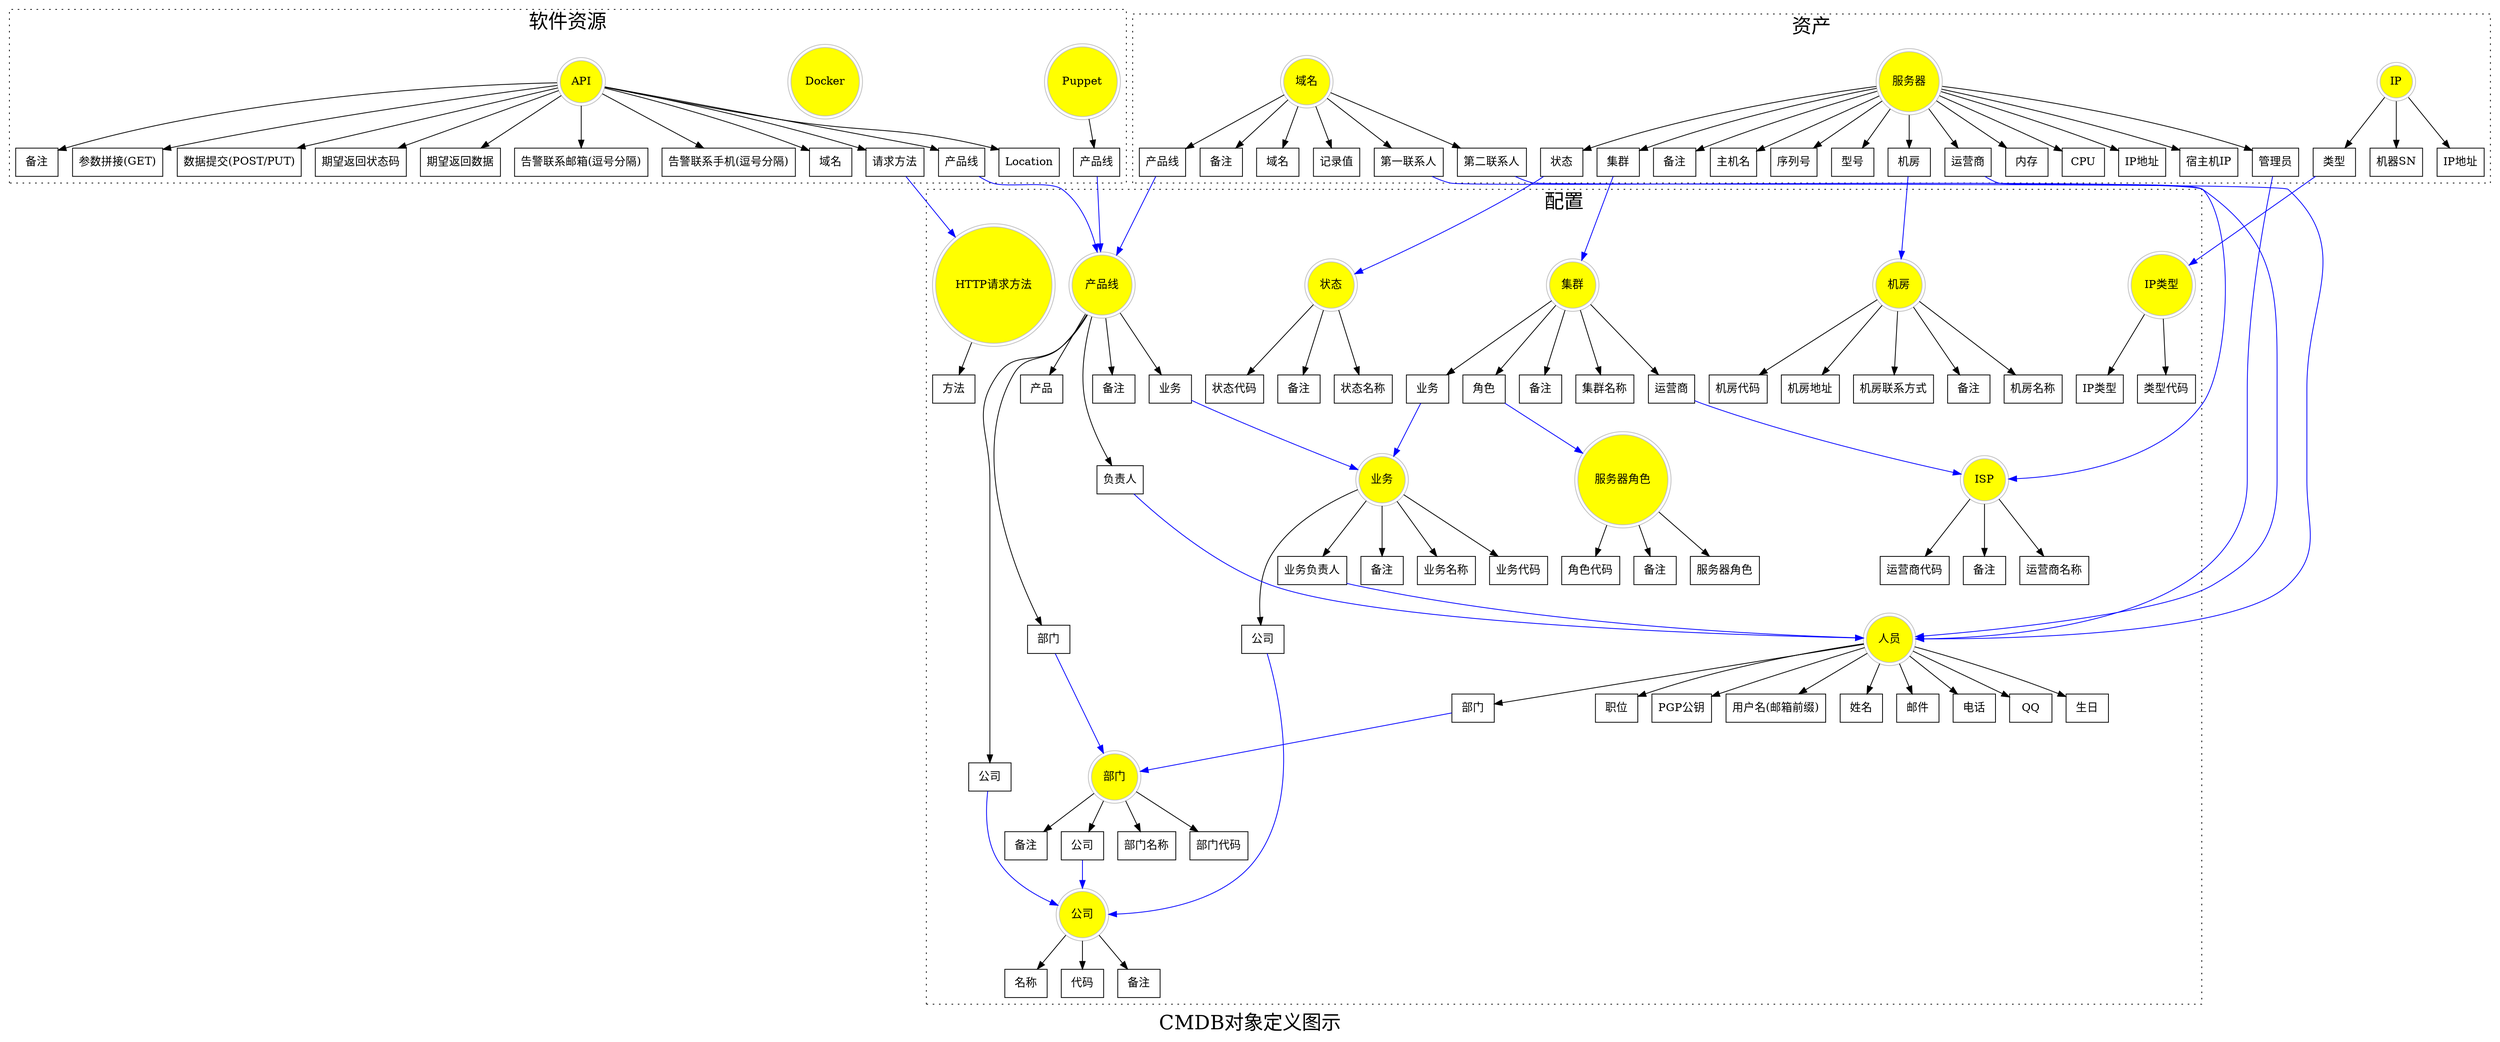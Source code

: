 digraph cmdb {
 label="CMDB对象定义图示"; 
fontsize=25;
 rankdir=TB;
    subgraph cluster_配置 {
 label="配置";
 style="dotted";

    "HTTP请求方法" [shape="doublecircle", color="gray", style="filled", fillcolor="yellow"];
        "HTTP请求方法_method" [label="方法", shape="record"];
        "HTTP请求方法" -> "HTTP请求方法_method";
    "IP类型" [shape="doublecircle", color="gray", style="filled", fillcolor="yellow"];
        "IP类型_iptype" [label="IP类型", shape="record"];
        "IP类型" -> "IP类型_iptype";
        "IP类型_code" [label="类型代码", shape="record"];
        "IP类型" -> "IP类型_code";
    "ISP" [shape="doublecircle", color="gray", style="filled", fillcolor="yellow"];
        "ISP_isp" [label="运营商名称", shape="record"];
        "ISP" -> "ISP_isp";
        "ISP_code" [label="运营商代码", shape="record"];
        "ISP" -> "ISP_code";
        "ISP_comment" [label="备注", shape="record"];
        "ISP" -> "ISP_comment";
    "部门" [shape="doublecircle", color="gray", style="filled", fillcolor="yellow"];
        "部门_corp" [label="公司", shape="record"];
        "部门" -> "部门_corp";
        "部门_corp" -> "公司" [color="blue",side="l"];
        "部门_name" [label="部门名称", shape="record"];
        "部门" -> "部门_name";
        "部门_code" [label="部门代码", shape="record"];
        "部门" -> "部门_code";
        "部门_comment" [label="备注", shape="record"];
        "部门" -> "部门_comment";
    "产品线" [shape="doublecircle", color="gray", style="filled", fillcolor="yellow"];
        "产品线_level1" [label="公司", shape="record"];
        "产品线" -> "产品线_level1";
        "产品线_level1" -> "公司" [color="blue",side="l"];
        "产品线_level2" [label="部门", shape="record"];
        "产品线" -> "产品线_level2";
        "产品线_level2" -> "部门" [color="blue",side="l"];
        "产品线_level3" [label="业务", shape="record"];
        "产品线" -> "产品线_level3";
        "产品线_level3" -> "业务" [color="blue",side="l"];
        "产品线_level4" [label="产品", shape="record"];
        "产品线" -> "产品线_level4";
        "产品线_contact" [label="负责人", shape="record"];
        "产品线" -> "产品线_contact";
        "产品线_contact" -> "人员" [color="blue",side="l"];
        "产品线_comment" [label="备注", shape="record"];
        "产品线" -> "产品线_comment";
    "服务器角色" [shape="doublecircle", color="gray", style="filled", fillcolor="yellow"];
        "服务器角色_role" [label="服务器角色", shape="record"];
        "服务器角色" -> "服务器角色_role";
        "服务器角色_code" [label="角色代码", shape="record"];
        "服务器角色" -> "服务器角色_code";
        "服务器角色_comment" [label="备注", shape="record"];
        "服务器角色" -> "服务器角色_comment";
    "公司" [shape="doublecircle", color="gray", style="filled", fillcolor="yellow"];
        "公司_name" [label="名称", shape="record"];
        "公司" -> "公司_name";
        "公司_code" [label="代码", shape="record"];
        "公司" -> "公司_code";
        "公司_comment" [label="备注", shape="record"];
        "公司" -> "公司_comment";
    "机房" [shape="doublecircle", color="gray", style="filled", fillcolor="yellow"];
        "机房_idc" [label="机房名称", shape="record"];
        "机房" -> "机房_idc";
        "机房_code" [label="机房代码", shape="record"];
        "机房" -> "机房_code";
        "机房_address" [label="机房地址", shape="record"];
        "机房" -> "机房_address";
        "机房_contact" [label="机房联系方式", shape="record"];
        "机房" -> "机房_contact";
        "机房_comment" [label="备注", shape="record"];
        "机房" -> "机房_comment";
    "集群" [shape="doublecircle", color="gray", style="filled", fillcolor="yellow"];
        "集群_name" [label="集群名称", shape="record"];
        "集群" -> "集群_name";
        "集群_business" [label="业务", shape="record"];
        "集群" -> "集群_business";
        "集群_business" -> "业务" [color="blue",side="l"];
        "集群_isp" [label="运营商", shape="record"];
        "集群" -> "集群_isp";
        "集群_isp" -> "ISP" [color="blue",side="l"];
        "集群_role" [label="角色", shape="record"];
        "集群" -> "集群_role";
        "集群_role" -> "服务器角色" [color="blue",side="l"];
        "集群_comment" [label="备注", shape="record"];
        "集群" -> "集群_comment";
    "人员" [shape="doublecircle", color="gray", style="filled", fillcolor="yellow"];
        "人员_staff" [label="用户名(邮箱前缀)", shape="record"];
        "人员" -> "人员_staff";
        "人员_name" [label="姓名", shape="record"];
        "人员" -> "人员_name";
        "人员_email" [label="邮件", shape="record"];
        "人员" -> "人员_email";
        "人员_phone" [label="电话", shape="record"];
        "人员" -> "人员_phone";
        "人员_qq" [label="QQ", shape="record"];
        "人员" -> "人员_qq";
        "人员_birth" [label="生日", shape="record"];
        "人员" -> "人员_birth";
        "人员_depart" [label="部门", shape="record"];
        "人员" -> "人员_depart";
        "人员_depart" -> "部门" [color="blue",side="l"];
        "人员_title" [label="职位", shape="record"];
        "人员" -> "人员_title";
        "人员_pgppub" [label="PGP公钥", shape="record"];
        "人员" -> "人员_pgppub";
    "业务" [shape="doublecircle", color="gray", style="filled", fillcolor="yellow"];
        "业务_name" [label="业务名称", shape="record"];
        "业务" -> "业务_name";
        "业务_code" [label="业务代码", shape="record"];
        "业务" -> "业务_code";
        "业务_corp" [label="公司", shape="record"];
        "业务" -> "业务_corp";
        "业务_corp" -> "公司" [color="blue",side="l"];
        "业务_contact" [label="业务负责人", shape="record"];
        "业务" -> "业务_contact";
        "业务_contact" -> "人员" [color="blue",side="l"];
        "业务_comment" [label="备注", shape="record"];
        "业务" -> "业务_comment";
    "状态" [shape="doublecircle", color="gray", style="filled", fillcolor="yellow"];
        "状态_status" [label="状态名称", shape="record"];
        "状态" -> "状态_status";
        "状态_code" [label="状态代码", shape="record"];
        "状态" -> "状态_code";
        "状态_comment" [label="备注", shape="record"];
        "状态" -> "状态_comment";
}
    subgraph cluster_软件资源 {
 label="软件资源";
 style="dotted";

    "API" [shape="doublecircle", color="gray", style="filled", fillcolor="yellow"];
        "API_domain" [label="域名", shape="record"];
        "API" -> "API_domain";
        "API_location" [label="Location", shape="record"];
        "API" -> "API_location";
        "API_product" [label="产品线", shape="record"];
        "API" -> "API_product";
        "API_product" -> "产品线" [color="blue",side="l"];
        "API_comment" [label="备注", shape="record"];
        "API" -> "API_comment";
        "API_method" [label="请求方法", shape="record"];
        "API" -> "API_method";
        "API_method" -> "HTTP请求方法" [color="blue",side="l"];
        "API_param" [label="参数拼接(GET)", shape="record"];
        "API" -> "API_param";
        "API_data" [label="数据提交(POST/PUT)", shape="record"];
        "API" -> "API_data";
        "API_responsecode" [label="期望返回状态码", shape="record"];
        "API" -> "API_responsecode";
        "API_responsedata" [label="期望返回数据", shape="record"];
        "API" -> "API_responsedata";
        "API_alertemail" [label="告警联系邮箱(逗号分隔)", shape="record"];
        "API" -> "API_alertemail";
        "API_alertphone" [label="告警联系手机(逗号分隔)", shape="record"];
        "API" -> "API_alertphone";
    "Docker" [shape="doublecircle", color="gray", style="filled", fillcolor="yellow"];
    "Puppet" [shape="doublecircle", color="gray", style="filled", fillcolor="yellow"];
        "Puppet_product" [label="产品线", shape="record"];
        "Puppet" -> "Puppet_product";
        "Puppet_product" -> "产品线" [color="blue",side="l"];
}
    subgraph cluster_资产 {
 label="资产";
 style="dotted";

    "IP" [shape="doublecircle", color="gray", style="filled", fillcolor="yellow"];
        "IP_ip" [label="IP地址", shape="record"];
        "IP" -> "IP_ip";
        "IP_iptype" [label="类型", shape="record"];
        "IP" -> "IP_iptype";
        "IP_iptype" -> "IP类型" [color="blue",side="l"];
        "IP_sn" [label="机器SN", shape="record"];
        "IP" -> "IP_sn";
    "服务器" [shape="doublecircle", color="gray", style="filled", fillcolor="yellow"];
        "服务器_hostname" [label="主机名", shape="record"];
        "服务器" -> "服务器_hostname";
        "服务器_sn" [label="序列号", shape="record"];
        "服务器" -> "服务器_sn";
        "服务器_model" [label="型号", shape="record"];
        "服务器" -> "服务器_model";
        "服务器_mem" [label="内存", shape="record"];
        "服务器" -> "服务器_mem";
        "服务器_cpu" [label="CPU", shape="record"];
        "服务器" -> "服务器_cpu";
        "服务器_ip" [label="IP地址", shape="record"];
        "服务器" -> "服务器_ip";
        "服务器_hypervisor-ip" [label="宿主机IP", shape="record"];
        "服务器" -> "服务器_hypervisor-ip";
        "服务器_administrator" [label="管理员", shape="record"];
        "服务器" -> "服务器_administrator";
        "服务器_administrator" -> "人员" [color="blue",side="l"];
        "服务器_cluster" [label="集群", shape="record"];
        "服务器" -> "服务器_cluster";
        "服务器_cluster" -> "集群" [color="blue",side="l"];
        "服务器_status" [label="状态", shape="record"];
        "服务器" -> "服务器_status";
        "服务器_status" -> "状态" [color="blue",side="l"];
        "服务器_location" [label="机房", shape="record"];
        "服务器" -> "服务器_location";
        "服务器_location" -> "机房" [color="blue",side="l"];
        "服务器_isp" [label="运营商", shape="record"];
        "服务器" -> "服务器_isp";
        "服务器_isp" -> "ISP" [color="blue",side="l"];
        "服务器_comment" [label="备注", shape="record"];
        "服务器" -> "服务器_comment";
    "域名" [shape="doublecircle", color="gray", style="filled", fillcolor="yellow"];
        "域名_domain" [label="域名", shape="record"];
        "域名" -> "域名_domain";
        "域名_record" [label="记录值", shape="record"];
        "域名" -> "域名_record";
        "域名_contact1" [label="第一联系人", shape="record"];
        "域名" -> "域名_contact1";
        "域名_contact1" -> "人员" [color="blue",side="l"];
        "域名_contact2" [label="第二联系人", shape="record"];
        "域名" -> "域名_contact2";
        "域名_contact2" -> "人员" [color="blue",side="l"];
        "域名_product" [label="产品线", shape="record"];
        "域名" -> "域名_product";
        "域名_product" -> "产品线" [color="blue",side="l"];
        "域名_comment" [label="备注", shape="record"];
        "域名" -> "域名_comment";
}
}
